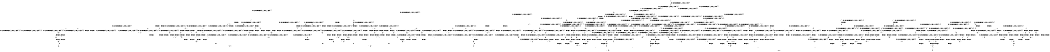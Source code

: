 digraph BCG {
size = "7, 10.5";
center = TRUE;
node [shape = circle];
0 [peripheries = 2];
0 -> 1 [label = "EX !0 !ATOMIC_EXCH_BRANCH (1, +1, TRUE, +1, 1, FALSE) !{}"];
0 -> 2 [label = "EX !2 !ATOMIC_EXCH_BRANCH (1, +1, TRUE, +0, 2, TRUE) !{}"];
0 -> 3 [label = "EX !1 !ATOMIC_EXCH_BRANCH (1, +0, TRUE, +0, 1, TRUE) !{}"];
1 -> 4 [label = "EX !2 !ATOMIC_EXCH_BRANCH (1, +1, TRUE, +0, 2, FALSE) !{0}"];
1 -> 5 [label = "EX !1 !ATOMIC_EXCH_BRANCH (1, +0, TRUE, +0, 1, FALSE) !{0}"];
1 -> 6 [label = "TERMINATE !0"];
2 -> 7 [label = "EX !0 !ATOMIC_EXCH_BRANCH (1, +1, TRUE, +1, 1, TRUE) !{0, 1, 2}"];
2 -> 8 [label = "EX !1 !ATOMIC_EXCH_BRANCH (1, +0, TRUE, +0, 1, FALSE) !{0, 1, 2}"];
2 -> 9 [label = "TERMINATE !2"];
2 -> 10 [label = "EX !0 !ATOMIC_EXCH_BRANCH (1, +1, TRUE, +1, 1, TRUE) !{0, 1, 2}"];
3 -> 11 [label = "EX !1 !ATOMIC_EXCH_BRANCH (1, +0, TRUE, +0, 1, TRUE) !{0, 1}"];
3 -> 12 [label = "EX !0 !ATOMIC_EXCH_BRANCH (1, +1, TRUE, +1, 1, FALSE) !{0, 1}"];
3 -> 13 [label = "EX !2 !ATOMIC_EXCH_BRANCH (1, +1, TRUE, +0, 2, TRUE) !{0, 1}"];
3 -> 14 [label = "EX !0 !ATOMIC_EXCH_BRANCH (1, +1, TRUE, +1, 1, FALSE) !{0, 1}"];
4 -> 15 [label = "EX !1 !ATOMIC_EXCH_BRANCH (1, +0, TRUE, +0, 1, FALSE) !{0, 1, 2}"];
4 -> 16 [label = "TERMINATE !0"];
4 -> 17 [label = "TERMINATE !2"];
5 -> 18 [label = "EX !2 !ATOMIC_EXCH_BRANCH (1, +1, TRUE, +0, 2, TRUE) !{0, 1}"];
5 -> 19 [label = "TERMINATE !0"];
5 -> 20 [label = "TERMINATE !1"];
6 -> 21 [label = "EX !2 !ATOMIC_EXCH_BRANCH (1, +1, TRUE, +0, 2, FALSE) !{}"];
6 -> 22 [label = "EX !1 !ATOMIC_EXCH_BRANCH (1, +0, TRUE, +0, 1, FALSE) !{}"];
7 -> 7 [label = "EX !0 !ATOMIC_EXCH_BRANCH (1, +1, TRUE, +1, 1, TRUE) !{0, 1, 2}"];
7 -> 23 [label = "EX !1 !ATOMIC_EXCH_BRANCH (1, +0, TRUE, +0, 1, FALSE) !{0, 1, 2}"];
7 -> 24 [label = "TERMINATE !2"];
7 -> 10 [label = "EX !0 !ATOMIC_EXCH_BRANCH (1, +1, TRUE, +1, 1, TRUE) !{0, 1, 2}"];
8 -> 25 [label = "EX !0 !ATOMIC_EXCH_BRANCH (1, +1, TRUE, +1, 1, FALSE) !{0, 1, 2}"];
8 -> 26 [label = "TERMINATE !2"];
8 -> 27 [label = "TERMINATE !1"];
8 -> 28 [label = "EX !0 !ATOMIC_EXCH_BRANCH (1, +1, TRUE, +1, 1, FALSE) !{0, 1, 2}"];
9 -> 29 [label = "EX !0 !ATOMIC_EXCH_BRANCH (1, +1, TRUE, +1, 1, TRUE) !{0, 1}"];
9 -> 30 [label = "EX !1 !ATOMIC_EXCH_BRANCH (1, +0, TRUE, +0, 1, FALSE) !{0, 1}"];
9 -> 31 [label = "EX !0 !ATOMIC_EXCH_BRANCH (1, +1, TRUE, +1, 1, TRUE) !{0, 1}"];
10 -> 32 [label = "EX !1 !ATOMIC_EXCH_BRANCH (1, +0, TRUE, +0, 1, FALSE) !{0, 1, 2}"];
10 -> 10 [label = "EX !0 !ATOMIC_EXCH_BRANCH (1, +1, TRUE, +1, 1, TRUE) !{0, 1, 2}"];
10 -> 33 [label = "EX !1 !ATOMIC_EXCH_BRANCH (1, +0, TRUE, +0, 1, FALSE) !{0, 1, 2}"];
10 -> 34 [label = "TERMINATE !2"];
11 -> 11 [label = "EX !1 !ATOMIC_EXCH_BRANCH (1, +0, TRUE, +0, 1, TRUE) !{0, 1}"];
11 -> 12 [label = "EX !0 !ATOMIC_EXCH_BRANCH (1, +1, TRUE, +1, 1, FALSE) !{0, 1}"];
11 -> 13 [label = "EX !2 !ATOMIC_EXCH_BRANCH (1, +1, TRUE, +0, 2, TRUE) !{0, 1}"];
11 -> 14 [label = "EX !0 !ATOMIC_EXCH_BRANCH (1, +1, TRUE, +1, 1, FALSE) !{0, 1}"];
12 -> 35 [label = "EX !1 !ATOMIC_EXCH_BRANCH (1, +0, TRUE, +0, 1, FALSE) !{0, 1}"];
12 -> 36 [label = "EX !2 !ATOMIC_EXCH_BRANCH (1, +1, TRUE, +0, 2, FALSE) !{0, 1}"];
12 -> 37 [label = "TERMINATE !0"];
13 -> 8 [label = "EX !1 !ATOMIC_EXCH_BRANCH (1, +0, TRUE, +0, 1, FALSE) !{0, 1, 2}"];
13 -> 38 [label = "EX !0 !ATOMIC_EXCH_BRANCH (1, +1, TRUE, +1, 1, TRUE) !{0, 1, 2}"];
13 -> 39 [label = "TERMINATE !2"];
13 -> 40 [label = "EX !0 !ATOMIC_EXCH_BRANCH (1, +1, TRUE, +1, 1, TRUE) !{0, 1, 2}"];
14 -> 41 [label = "EX !1 !ATOMIC_EXCH_BRANCH (1, +0, TRUE, +0, 1, FALSE) !{0, 1}"];
14 -> 42 [label = "EX !1 !ATOMIC_EXCH_BRANCH (1, +0, TRUE, +0, 1, FALSE) !{0, 1}"];
14 -> 43 [label = "EX !2 !ATOMIC_EXCH_BRANCH (1, +1, TRUE, +0, 2, FALSE) !{0, 1}"];
14 -> 44 [label = "TERMINATE !0"];
15 -> 45 [label = "TERMINATE !0"];
15 -> 46 [label = "TERMINATE !2"];
15 -> 47 [label = "TERMINATE !1"];
16 -> 48 [label = "EX !1 !ATOMIC_EXCH_BRANCH (1, +0, TRUE, +0, 1, FALSE) !{1, 2}"];
16 -> 49 [label = "TERMINATE !2"];
16 -> 50 [label = "EX !1 !ATOMIC_EXCH_BRANCH (1, +0, TRUE, +0, 1, FALSE) !{1, 2}"];
17 -> 51 [label = "EX !1 !ATOMIC_EXCH_BRANCH (1, +0, TRUE, +0, 1, FALSE) !{0, 1}"];
17 -> 49 [label = "TERMINATE !0"];
18 -> 52 [label = "TERMINATE !0"];
18 -> 53 [label = "TERMINATE !2"];
18 -> 54 [label = "TERMINATE !1"];
19 -> 55 [label = "EX !2 !ATOMIC_EXCH_BRANCH (1, +1, TRUE, +0, 2, TRUE) !{1}"];
19 -> 56 [label = "TERMINATE !1"];
20 -> 57 [label = "EX !2 !ATOMIC_EXCH_BRANCH (1, +1, TRUE, +0, 2, TRUE) !{0}"];
20 -> 56 [label = "TERMINATE !0"];
21 -> 48 [label = "EX !1 !ATOMIC_EXCH_BRANCH (1, +0, TRUE, +0, 1, FALSE) !{1, 2}"];
21 -> 49 [label = "TERMINATE !2"];
21 -> 50 [label = "EX !1 !ATOMIC_EXCH_BRANCH (1, +0, TRUE, +0, 1, FALSE) !{1, 2}"];
22 -> 55 [label = "EX !2 !ATOMIC_EXCH_BRANCH (1, +1, TRUE, +0, 2, TRUE) !{1}"];
22 -> 56 [label = "TERMINATE !1"];
23 -> 25 [label = "EX !0 !ATOMIC_EXCH_BRANCH (1, +1, TRUE, +1, 1, FALSE) !{0, 1, 2}"];
23 -> 58 [label = "TERMINATE !2"];
23 -> 59 [label = "TERMINATE !1"];
23 -> 28 [label = "EX !0 !ATOMIC_EXCH_BRANCH (1, +1, TRUE, +1, 1, FALSE) !{0, 1, 2}"];
24 -> 29 [label = "EX !0 !ATOMIC_EXCH_BRANCH (1, +1, TRUE, +1, 1, TRUE) !{0, 1}"];
24 -> 60 [label = "EX !1 !ATOMIC_EXCH_BRANCH (1, +0, TRUE, +0, 1, FALSE) !{0, 1}"];
24 -> 31 [label = "EX !0 !ATOMIC_EXCH_BRANCH (1, +1, TRUE, +1, 1, TRUE) !{0, 1}"];
25 -> 52 [label = "TERMINATE !0"];
25 -> 53 [label = "TERMINATE !2"];
25 -> 54 [label = "TERMINATE !1"];
26 -> 61 [label = "EX !0 !ATOMIC_EXCH_BRANCH (1, +1, TRUE, +1, 1, FALSE) !{0, 1}"];
26 -> 62 [label = "TERMINATE !1"];
26 -> 63 [label = "EX !0 !ATOMIC_EXCH_BRANCH (1, +1, TRUE, +1, 1, FALSE) !{0, 1}"];
27 -> 64 [label = "EX !0 !ATOMIC_EXCH_BRANCH (1, +1, TRUE, +1, 1, FALSE) !{0, 2}"];
27 -> 62 [label = "TERMINATE !2"];
27 -> 65 [label = "EX !0 !ATOMIC_EXCH_BRANCH (1, +1, TRUE, +1, 1, FALSE) !{0, 2}"];
28 -> 66 [label = "TERMINATE !0"];
28 -> 67 [label = "TERMINATE !2"];
28 -> 68 [label = "TERMINATE !1"];
29 -> 29 [label = "EX !0 !ATOMIC_EXCH_BRANCH (1, +1, TRUE, +1, 1, TRUE) !{0, 1}"];
29 -> 60 [label = "EX !1 !ATOMIC_EXCH_BRANCH (1, +0, TRUE, +0, 1, FALSE) !{0, 1}"];
29 -> 31 [label = "EX !0 !ATOMIC_EXCH_BRANCH (1, +1, TRUE, +1, 1, TRUE) !{0, 1}"];
30 -> 61 [label = "EX !0 !ATOMIC_EXCH_BRANCH (1, +1, TRUE, +1, 1, FALSE) !{0, 1}"];
30 -> 62 [label = "TERMINATE !1"];
30 -> 63 [label = "EX !0 !ATOMIC_EXCH_BRANCH (1, +1, TRUE, +1, 1, FALSE) !{0, 1}"];
31 -> 69 [label = "EX !1 !ATOMIC_EXCH_BRANCH (1, +0, TRUE, +0, 1, FALSE) !{0, 1}"];
31 -> 31 [label = "EX !0 !ATOMIC_EXCH_BRANCH (1, +1, TRUE, +1, 1, TRUE) !{0, 1}"];
31 -> 70 [label = "EX !1 !ATOMIC_EXCH_BRANCH (1, +0, TRUE, +0, 1, FALSE) !{0, 1}"];
32 -> 71 [label = "EX !0 !ATOMIC_EXCH_BRANCH (1, +1, TRUE, +1, 1, FALSE) !{0, 1, 2}"];
32 -> 72 [label = "TERMINATE !2"];
32 -> 73 [label = "TERMINATE !1"];
33 -> 28 [label = "EX !0 !ATOMIC_EXCH_BRANCH (1, +1, TRUE, +1, 1, FALSE) !{0, 1, 2}"];
33 -> 74 [label = "TERMINATE !2"];
33 -> 75 [label = "TERMINATE !1"];
34 -> 76 [label = "EX !0 !ATOMIC_EXCH_BRANCH (1, +1, TRUE, +1, 1, TRUE) !{0, 1}"];
34 -> 77 [label = "EX !1 !ATOMIC_EXCH_BRANCH (1, +0, TRUE, +0, 1, FALSE) !{0, 1}"];
35 -> 18 [label = "EX !2 !ATOMIC_EXCH_BRANCH (1, +1, TRUE, +0, 2, TRUE) !{0, 1}"];
35 -> 19 [label = "TERMINATE !0"];
35 -> 20 [label = "TERMINATE !1"];
36 -> 15 [label = "EX !1 !ATOMIC_EXCH_BRANCH (1, +0, TRUE, +0, 1, FALSE) !{0, 1, 2}"];
36 -> 78 [label = "TERMINATE !0"];
36 -> 79 [label = "TERMINATE !2"];
37 -> 80 [label = "EX !1 !ATOMIC_EXCH_BRANCH (1, +0, TRUE, +0, 1, FALSE) !{1}"];
37 -> 81 [label = "EX !2 !ATOMIC_EXCH_BRANCH (1, +1, TRUE, +0, 2, FALSE) !{1}"];
37 -> 82 [label = "EX !1 !ATOMIC_EXCH_BRANCH (1, +0, TRUE, +0, 1, FALSE) !{1}"];
38 -> 38 [label = "EX !0 !ATOMIC_EXCH_BRANCH (1, +1, TRUE, +1, 1, TRUE) !{0, 1, 2}"];
38 -> 23 [label = "EX !1 !ATOMIC_EXCH_BRANCH (1, +0, TRUE, +0, 1, FALSE) !{0, 1, 2}"];
38 -> 83 [label = "TERMINATE !2"];
38 -> 40 [label = "EX !0 !ATOMIC_EXCH_BRANCH (1, +1, TRUE, +1, 1, TRUE) !{0, 1, 2}"];
39 -> 30 [label = "EX !1 !ATOMIC_EXCH_BRANCH (1, +0, TRUE, +0, 1, FALSE) !{0, 1}"];
39 -> 84 [label = "EX !0 !ATOMIC_EXCH_BRANCH (1, +1, TRUE, +1, 1, TRUE) !{0, 1}"];
39 -> 85 [label = "EX !0 !ATOMIC_EXCH_BRANCH (1, +1, TRUE, +1, 1, TRUE) !{0, 1}"];
40 -> 32 [label = "EX !1 !ATOMIC_EXCH_BRANCH (1, +0, TRUE, +0, 1, FALSE) !{0, 1, 2}"];
40 -> 40 [label = "EX !0 !ATOMIC_EXCH_BRANCH (1, +1, TRUE, +1, 1, TRUE) !{0, 1, 2}"];
40 -> 33 [label = "EX !1 !ATOMIC_EXCH_BRANCH (1, +0, TRUE, +0, 1, FALSE) !{0, 1, 2}"];
40 -> 86 [label = "TERMINATE !2"];
41 -> 87 [label = "EX !2 !ATOMIC_EXCH_BRANCH (1, +1, TRUE, +0, 2, TRUE) !{0, 1}"];
41 -> 88 [label = "TERMINATE !0"];
41 -> 89 [label = "TERMINATE !1"];
42 -> 90 [label = "EX !2 !ATOMIC_EXCH_BRANCH (1, +1, TRUE, +0, 2, TRUE) !{0, 1}"];
42 -> 91 [label = "TERMINATE !0"];
42 -> 92 [label = "TERMINATE !1"];
43 -> 93 [label = "EX !1 !ATOMIC_EXCH_BRANCH (1, +0, TRUE, +0, 1, FALSE) !{0, 1, 2}"];
43 -> 94 [label = "TERMINATE !0"];
43 -> 95 [label = "TERMINATE !2"];
44 -> 96 [label = "EX !1 !ATOMIC_EXCH_BRANCH (1, +0, TRUE, +0, 1, FALSE) !{1}"];
44 -> 97 [label = "EX !2 !ATOMIC_EXCH_BRANCH (1, +1, TRUE, +0, 2, FALSE) !{1}"];
45 -> 98 [label = "TERMINATE !2"];
45 -> 99 [label = "TERMINATE !1"];
46 -> 98 [label = "TERMINATE !0"];
46 -> 100 [label = "TERMINATE !1"];
47 -> 99 [label = "TERMINATE !0"];
47 -> 100 [label = "TERMINATE !2"];
48 -> 98 [label = "TERMINATE !2"];
48 -> 99 [label = "TERMINATE !1"];
49 -> 101 [label = "EX !1 !ATOMIC_EXCH_BRANCH (1, +0, TRUE, +0, 1, FALSE) !{1}"];
49 -> 102 [label = "EX !1 !ATOMIC_EXCH_BRANCH (1, +0, TRUE, +0, 1, FALSE) !{1}"];
50 -> 103 [label = "TERMINATE !2"];
50 -> 104 [label = "TERMINATE !1"];
51 -> 98 [label = "TERMINATE !0"];
51 -> 100 [label = "TERMINATE !1"];
52 -> 105 [label = "TERMINATE !2"];
52 -> 106 [label = "TERMINATE !1"];
53 -> 105 [label = "TERMINATE !0"];
53 -> 107 [label = "TERMINATE !1"];
54 -> 106 [label = "TERMINATE !0"];
54 -> 107 [label = "TERMINATE !2"];
55 -> 105 [label = "TERMINATE !2"];
55 -> 106 [label = "TERMINATE !1"];
56 -> 108 [label = "EX !2 !ATOMIC_EXCH_BRANCH (1, +1, TRUE, +0, 2, TRUE) !{}"];
57 -> 106 [label = "TERMINATE !0"];
57 -> 107 [label = "TERMINATE !2"];
58 -> 61 [label = "EX !0 !ATOMIC_EXCH_BRANCH (1, +1, TRUE, +1, 1, FALSE) !{0, 1}"];
58 -> 109 [label = "TERMINATE !1"];
58 -> 63 [label = "EX !0 !ATOMIC_EXCH_BRANCH (1, +1, TRUE, +1, 1, FALSE) !{0, 1}"];
59 -> 64 [label = "EX !0 !ATOMIC_EXCH_BRANCH (1, +1, TRUE, +1, 1, FALSE) !{0, 2}"];
59 -> 109 [label = "TERMINATE !2"];
59 -> 65 [label = "EX !0 !ATOMIC_EXCH_BRANCH (1, +1, TRUE, +1, 1, FALSE) !{0, 2}"];
60 -> 61 [label = "EX !0 !ATOMIC_EXCH_BRANCH (1, +1, TRUE, +1, 1, FALSE) !{0, 1}"];
60 -> 109 [label = "TERMINATE !1"];
60 -> 63 [label = "EX !0 !ATOMIC_EXCH_BRANCH (1, +1, TRUE, +1, 1, FALSE) !{0, 1}"];
61 -> 105 [label = "TERMINATE !0"];
61 -> 107 [label = "TERMINATE !1"];
62 -> 110 [label = "EX !0 !ATOMIC_EXCH_BRANCH (1, +1, TRUE, +1, 1, FALSE) !{0}"];
62 -> 111 [label = "EX !0 !ATOMIC_EXCH_BRANCH (1, +1, TRUE, +1, 1, FALSE) !{0}"];
63 -> 112 [label = "TERMINATE !0"];
63 -> 113 [label = "TERMINATE !1"];
64 -> 106 [label = "TERMINATE !0"];
64 -> 107 [label = "TERMINATE !2"];
65 -> 114 [label = "TERMINATE !0"];
65 -> 115 [label = "TERMINATE !2"];
66 -> 116 [label = "TERMINATE !2"];
66 -> 117 [label = "TERMINATE !1"];
67 -> 116 [label = "TERMINATE !0"];
67 -> 118 [label = "TERMINATE !1"];
68 -> 117 [label = "TERMINATE !0"];
68 -> 118 [label = "TERMINATE !2"];
69 -> 119 [label = "EX !0 !ATOMIC_EXCH_BRANCH (1, +1, TRUE, +1, 1, FALSE) !{0, 1}"];
69 -> 120 [label = "TERMINATE !1"];
69 -> 63 [label = "EX !0 !ATOMIC_EXCH_BRANCH (1, +1, TRUE, +1, 1, FALSE) !{0, 1}"];
70 -> 63 [label = "EX !0 !ATOMIC_EXCH_BRANCH (1, +1, TRUE, +1, 1, FALSE) !{0, 1}"];
70 -> 121 [label = "TERMINATE !1"];
71 -> 122 [label = "TERMINATE !0"];
71 -> 123 [label = "TERMINATE !2"];
71 -> 124 [label = "TERMINATE !1"];
72 -> 125 [label = "EX !0 !ATOMIC_EXCH_BRANCH (1, +1, TRUE, +1, 1, FALSE) !{0, 1}"];
72 -> 126 [label = "TERMINATE !1"];
73 -> 127 [label = "EX !0 !ATOMIC_EXCH_BRANCH (1, +1, TRUE, +1, 1, FALSE) !{0, 2}"];
73 -> 126 [label = "TERMINATE !2"];
74 -> 128 [label = "EX !0 !ATOMIC_EXCH_BRANCH (1, +1, TRUE, +1, 1, FALSE) !{0, 1}"];
74 -> 129 [label = "TERMINATE !1"];
75 -> 130 [label = "EX !0 !ATOMIC_EXCH_BRANCH (1, +1, TRUE, +1, 1, FALSE) !{0, 2}"];
75 -> 129 [label = "TERMINATE !2"];
76 -> 76 [label = "EX !0 !ATOMIC_EXCH_BRANCH (1, +1, TRUE, +1, 1, TRUE) !{0, 1}"];
76 -> 77 [label = "EX !1 !ATOMIC_EXCH_BRANCH (1, +0, TRUE, +0, 1, FALSE) !{0, 1}"];
77 -> 128 [label = "EX !0 !ATOMIC_EXCH_BRANCH (1, +1, TRUE, +1, 1, FALSE) !{0, 1}"];
77 -> 129 [label = "TERMINATE !1"];
78 -> 48 [label = "EX !1 !ATOMIC_EXCH_BRANCH (1, +0, TRUE, +0, 1, FALSE) !{1, 2}"];
78 -> 131 [label = "TERMINATE !2"];
78 -> 50 [label = "EX !1 !ATOMIC_EXCH_BRANCH (1, +0, TRUE, +0, 1, FALSE) !{1, 2}"];
79 -> 51 [label = "EX !1 !ATOMIC_EXCH_BRANCH (1, +0, TRUE, +0, 1, FALSE) !{0, 1}"];
79 -> 131 [label = "TERMINATE !0"];
80 -> 55 [label = "EX !2 !ATOMIC_EXCH_BRANCH (1, +1, TRUE, +0, 2, TRUE) !{1}"];
80 -> 56 [label = "TERMINATE !1"];
81 -> 48 [label = "EX !1 !ATOMIC_EXCH_BRANCH (1, +0, TRUE, +0, 1, FALSE) !{1, 2}"];
81 -> 131 [label = "TERMINATE !2"];
81 -> 50 [label = "EX !1 !ATOMIC_EXCH_BRANCH (1, +0, TRUE, +0, 1, FALSE) !{1, 2}"];
82 -> 132 [label = "EX !2 !ATOMIC_EXCH_BRANCH (1, +1, TRUE, +0, 2, TRUE) !{1}"];
82 -> 133 [label = "TERMINATE !1"];
83 -> 84 [label = "EX !0 !ATOMIC_EXCH_BRANCH (1, +1, TRUE, +1, 1, TRUE) !{0, 1}"];
83 -> 60 [label = "EX !1 !ATOMIC_EXCH_BRANCH (1, +0, TRUE, +0, 1, FALSE) !{0, 1}"];
83 -> 85 [label = "EX !0 !ATOMIC_EXCH_BRANCH (1, +1, TRUE, +1, 1, TRUE) !{0, 1}"];
84 -> 84 [label = "EX !0 !ATOMIC_EXCH_BRANCH (1, +1, TRUE, +1, 1, TRUE) !{0, 1}"];
84 -> 60 [label = "EX !1 !ATOMIC_EXCH_BRANCH (1, +0, TRUE, +0, 1, FALSE) !{0, 1}"];
84 -> 85 [label = "EX !0 !ATOMIC_EXCH_BRANCH (1, +1, TRUE, +1, 1, TRUE) !{0, 1}"];
85 -> 69 [label = "EX !1 !ATOMIC_EXCH_BRANCH (1, +0, TRUE, +0, 1, FALSE) !{0, 1}"];
85 -> 85 [label = "EX !0 !ATOMIC_EXCH_BRANCH (1, +1, TRUE, +1, 1, TRUE) !{0, 1}"];
85 -> 70 [label = "EX !1 !ATOMIC_EXCH_BRANCH (1, +0, TRUE, +0, 1, FALSE) !{0, 1}"];
86 -> 134 [label = "EX !0 !ATOMIC_EXCH_BRANCH (1, +1, TRUE, +1, 1, TRUE) !{0, 1}"];
86 -> 77 [label = "EX !1 !ATOMIC_EXCH_BRANCH (1, +0, TRUE, +0, 1, FALSE) !{0, 1}"];
87 -> 135 [label = "TERMINATE !0"];
87 -> 136 [label = "TERMINATE !2"];
87 -> 137 [label = "TERMINATE !1"];
88 -> 138 [label = "EX !2 !ATOMIC_EXCH_BRANCH (1, +1, TRUE, +0, 2, TRUE) !{1}"];
88 -> 139 [label = "TERMINATE !1"];
89 -> 140 [label = "EX !2 !ATOMIC_EXCH_BRANCH (1, +1, TRUE, +0, 2, TRUE) !{0}"];
89 -> 139 [label = "TERMINATE !0"];
90 -> 141 [label = "TERMINATE !0"];
90 -> 142 [label = "TERMINATE !2"];
90 -> 143 [label = "TERMINATE !1"];
91 -> 144 [label = "EX !2 !ATOMIC_EXCH_BRANCH (1, +1, TRUE, +0, 2, TRUE) !{1}"];
91 -> 145 [label = "TERMINATE !1"];
92 -> 146 [label = "EX !2 !ATOMIC_EXCH_BRANCH (1, +1, TRUE, +0, 2, TRUE) !{0}"];
92 -> 145 [label = "TERMINATE !0"];
93 -> 147 [label = "TERMINATE !0"];
93 -> 148 [label = "TERMINATE !2"];
93 -> 149 [label = "TERMINATE !1"];
94 -> 150 [label = "EX !1 !ATOMIC_EXCH_BRANCH (1, +0, TRUE, +0, 1, FALSE) !{1, 2}"];
94 -> 151 [label = "TERMINATE !2"];
95 -> 152 [label = "EX !1 !ATOMIC_EXCH_BRANCH (1, +0, TRUE, +0, 1, FALSE) !{0, 1}"];
95 -> 153 [label = "EX !1 !ATOMIC_EXCH_BRANCH (1, +0, TRUE, +0, 1, FALSE) !{0, 1}"];
95 -> 151 [label = "TERMINATE !0"];
96 -> 144 [label = "EX !2 !ATOMIC_EXCH_BRANCH (1, +1, TRUE, +0, 2, TRUE) !{1}"];
96 -> 145 [label = "TERMINATE !1"];
97 -> 150 [label = "EX !1 !ATOMIC_EXCH_BRANCH (1, +0, TRUE, +0, 1, FALSE) !{1, 2}"];
97 -> 151 [label = "TERMINATE !2"];
98 -> 154 [label = "TERMINATE !1"];
99 -> 154 [label = "TERMINATE !2"];
100 -> 154 [label = "TERMINATE !0"];
101 -> 154 [label = "TERMINATE !1"];
102 -> 155 [label = "TERMINATE !1"];
103 -> 156 [label = "TERMINATE !1"];
104 -> 156 [label = "TERMINATE !2"];
105 -> 157 [label = "TERMINATE !1"];
106 -> 157 [label = "TERMINATE !2"];
107 -> 157 [label = "TERMINATE !0"];
108 -> 157 [label = "TERMINATE !2"];
109 -> 110 [label = "EX !0 !ATOMIC_EXCH_BRANCH (1, +1, TRUE, +1, 1, FALSE) !{0}"];
109 -> 111 [label = "EX !0 !ATOMIC_EXCH_BRANCH (1, +1, TRUE, +1, 1, FALSE) !{0}"];
110 -> 157 [label = "TERMINATE !0"];
111 -> 158 [label = "TERMINATE !0"];
112 -> 159 [label = "TERMINATE !1"];
113 -> 159 [label = "TERMINATE !0"];
114 -> 160 [label = "TERMINATE !2"];
115 -> 160 [label = "TERMINATE !0"];
116 -> 161 [label = "TERMINATE !1"];
117 -> 161 [label = "TERMINATE !2"];
118 -> 161 [label = "TERMINATE !0"];
119 -> 162 [label = "TERMINATE !0"];
119 -> 163 [label = "TERMINATE !1"];
120 -> 164 [label = "EX !0 !ATOMIC_EXCH_BRANCH (1, +1, TRUE, +1, 1, FALSE) !{0}"];
121 -> 165 [label = "EX !0 !ATOMIC_EXCH_BRANCH (1, +1, TRUE, +1, 1, FALSE) !{0}"];
122 -> 166 [label = "TERMINATE !2"];
122 -> 167 [label = "TERMINATE !1"];
123 -> 166 [label = "TERMINATE !0"];
123 -> 168 [label = "TERMINATE !1"];
124 -> 167 [label = "TERMINATE !0"];
124 -> 168 [label = "TERMINATE !2"];
125 -> 166 [label = "TERMINATE !0"];
125 -> 168 [label = "TERMINATE !1"];
126 -> 169 [label = "EX !0 !ATOMIC_EXCH_BRANCH (1, +1, TRUE, +1, 1, FALSE) !{0}"];
127 -> 167 [label = "TERMINATE !0"];
127 -> 168 [label = "TERMINATE !2"];
128 -> 116 [label = "TERMINATE !0"];
128 -> 118 [label = "TERMINATE !1"];
129 -> 170 [label = "EX !0 !ATOMIC_EXCH_BRANCH (1, +1, TRUE, +1, 1, FALSE) !{0}"];
130 -> 117 [label = "TERMINATE !0"];
130 -> 118 [label = "TERMINATE !2"];
131 -> 101 [label = "EX !1 !ATOMIC_EXCH_BRANCH (1, +0, TRUE, +0, 1, FALSE) !{1}"];
131 -> 102 [label = "EX !1 !ATOMIC_EXCH_BRANCH (1, +0, TRUE, +0, 1, FALSE) !{1}"];
132 -> 171 [label = "TERMINATE !2"];
132 -> 172 [label = "TERMINATE !1"];
133 -> 173 [label = "EX !2 !ATOMIC_EXCH_BRANCH (1, +1, TRUE, +0, 2, TRUE) !{}"];
134 -> 134 [label = "EX !0 !ATOMIC_EXCH_BRANCH (1, +1, TRUE, +1, 1, TRUE) !{0, 1}"];
134 -> 77 [label = "EX !1 !ATOMIC_EXCH_BRANCH (1, +0, TRUE, +0, 1, FALSE) !{0, 1}"];
135 -> 162 [label = "TERMINATE !2"];
135 -> 174 [label = "TERMINATE !1"];
136 -> 162 [label = "TERMINATE !0"];
136 -> 163 [label = "TERMINATE !1"];
137 -> 174 [label = "TERMINATE !0"];
137 -> 163 [label = "TERMINATE !2"];
138 -> 162 [label = "TERMINATE !2"];
138 -> 174 [label = "TERMINATE !1"];
139 -> 175 [label = "EX !2 !ATOMIC_EXCH_BRANCH (1, +1, TRUE, +0, 2, TRUE) !{}"];
140 -> 174 [label = "TERMINATE !0"];
140 -> 163 [label = "TERMINATE !2"];
141 -> 112 [label = "TERMINATE !2"];
141 -> 176 [label = "TERMINATE !1"];
142 -> 112 [label = "TERMINATE !0"];
142 -> 113 [label = "TERMINATE !1"];
143 -> 176 [label = "TERMINATE !0"];
143 -> 113 [label = "TERMINATE !2"];
144 -> 112 [label = "TERMINATE !2"];
144 -> 176 [label = "TERMINATE !1"];
145 -> 177 [label = "EX !2 !ATOMIC_EXCH_BRANCH (1, +1, TRUE, +0, 2, TRUE) !{}"];
146 -> 176 [label = "TERMINATE !0"];
146 -> 113 [label = "TERMINATE !2"];
147 -> 178 [label = "TERMINATE !2"];
147 -> 179 [label = "TERMINATE !1"];
148 -> 178 [label = "TERMINATE !0"];
148 -> 180 [label = "TERMINATE !1"];
149 -> 179 [label = "TERMINATE !0"];
149 -> 180 [label = "TERMINATE !2"];
150 -> 178 [label = "TERMINATE !2"];
150 -> 179 [label = "TERMINATE !1"];
151 -> 181 [label = "EX !1 !ATOMIC_EXCH_BRANCH (1, +0, TRUE, +0, 1, FALSE) !{1}"];
152 -> 182 [label = "TERMINATE !0"];
152 -> 183 [label = "TERMINATE !1"];
153 -> 178 [label = "TERMINATE !0"];
153 -> 180 [label = "TERMINATE !1"];
154 -> 184 [label = "exit"];
155 -> 185 [label = "exit"];
156 -> 186 [label = "exit"];
157 -> 184 [label = "exit"];
158 -> 187 [label = "exit"];
159 -> 188 [label = "exit"];
160 -> 189 [label = "exit"];
161 -> 190 [label = "exit"];
162 -> 191 [label = "TERMINATE !1"];
163 -> 191 [label = "TERMINATE !0"];
164 -> 191 [label = "TERMINATE !0"];
165 -> 159 [label = "TERMINATE !0"];
166 -> 192 [label = "TERMINATE !1"];
167 -> 192 [label = "TERMINATE !2"];
168 -> 192 [label = "TERMINATE !0"];
169 -> 192 [label = "TERMINATE !0"];
170 -> 161 [label = "TERMINATE !0"];
171 -> 193 [label = "TERMINATE !1"];
172 -> 193 [label = "TERMINATE !2"];
173 -> 193 [label = "TERMINATE !2"];
174 -> 191 [label = "TERMINATE !2"];
175 -> 191 [label = "TERMINATE !2"];
176 -> 159 [label = "TERMINATE !2"];
177 -> 159 [label = "TERMINATE !2"];
178 -> 194 [label = "TERMINATE !1"];
179 -> 194 [label = "TERMINATE !2"];
180 -> 194 [label = "TERMINATE !0"];
181 -> 194 [label = "TERMINATE !1"];
182 -> 195 [label = "TERMINATE !1"];
183 -> 195 [label = "TERMINATE !0"];
191 -> 196 [label = "exit"];
192 -> 197 [label = "exit"];
193 -> 185 [label = "exit"];
194 -> 188 [label = "exit"];
195 -> 196 [label = "exit"];
}

